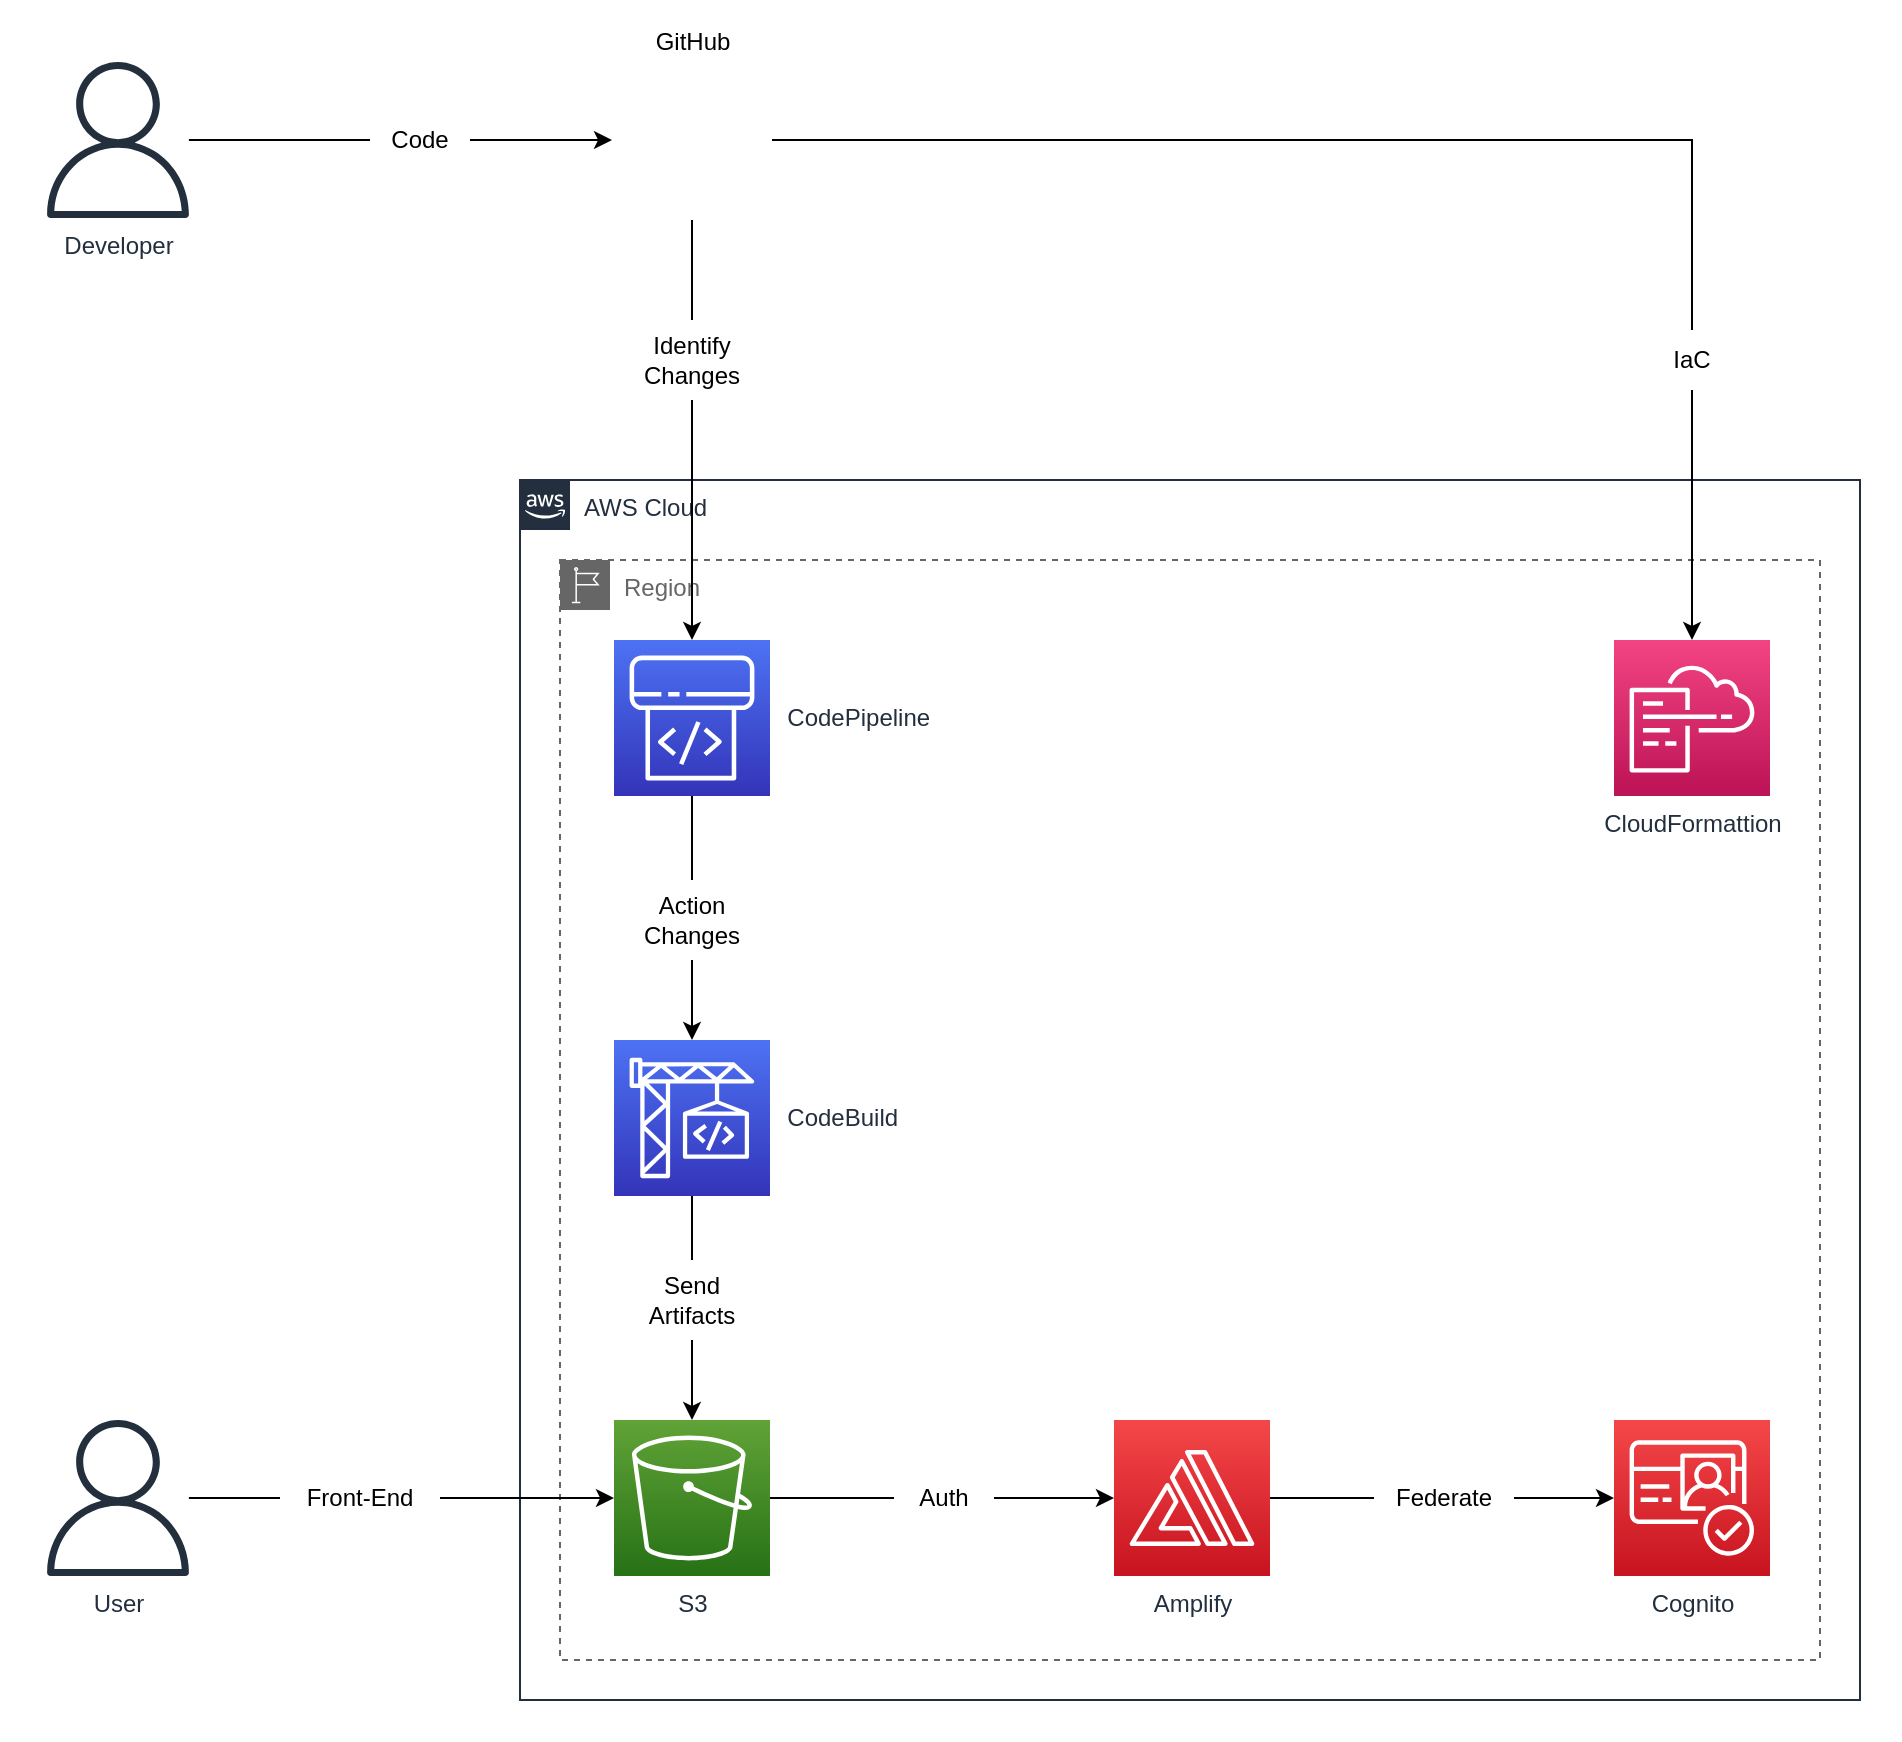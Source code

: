 <mxfile version="20.2.6" type="device"><diagram id="yLNLRNTF8_mk6kYjMjFM" name="Arquitetura"><mxGraphModel dx="2893" dy="1181" grid="1" gridSize="10" guides="1" tooltips="1" connect="1" arrows="1" fold="1" page="1" pageScale="1" pageWidth="827" pageHeight="1169" math="0" shadow="0"><root><mxCell id="0"/><mxCell id="1" parent="0"/><mxCell id="HYP2Ms5KBwDGztV3tekG-38" value="" style="rounded=0;whiteSpace=wrap;html=1;fontColor=#666666;strokeColor=none;" vertex="1" parent="1"><mxGeometry x="-10" y="60" width="950" height="870" as="geometry"/></mxCell><mxCell id="HYP2Ms5KBwDGztV3tekG-36" value="AWS Cloud" style="points=[[0,0],[0.25,0],[0.5,0],[0.75,0],[1,0],[1,0.25],[1,0.5],[1,0.75],[1,1],[0.75,1],[0.5,1],[0.25,1],[0,1],[0,0.75],[0,0.5],[0,0.25]];outlineConnect=0;gradientColor=none;html=1;whiteSpace=wrap;fontSize=12;fontStyle=0;container=1;pointerEvents=0;collapsible=0;recursiveResize=0;shape=mxgraph.aws4.group;grIcon=mxgraph.aws4.group_aws_cloud_alt;strokeColor=#232F3E;fillColor=none;verticalAlign=top;align=left;spacingLeft=30;fontColor=#232F3E;dashed=0;" vertex="1" parent="1"><mxGeometry x="250" y="300" width="670" height="610" as="geometry"/></mxCell><mxCell id="HYP2Ms5KBwDGztV3tekG-37" value="Region" style="sketch=0;outlineConnect=0;gradientColor=none;html=1;whiteSpace=wrap;fontSize=12;fontStyle=0;shape=mxgraph.aws4.group;grIcon=mxgraph.aws4.group_region;strokeColor=#666666;fillColor=none;verticalAlign=top;align=left;spacingLeft=30;fontColor=#666666;dashed=1;" vertex="1" parent="1"><mxGeometry x="270" y="340" width="630" height="550" as="geometry"/></mxCell><mxCell id="HYP2Ms5KBwDGztV3tekG-6" style="edgeStyle=orthogonalEdgeStyle;rounded=0;orthogonalLoop=1;jettySize=auto;html=1;entryX=0;entryY=0.5;entryDx=0;entryDy=0;entryPerimeter=0;startArrow=none;" edge="1" parent="1" source="HYP2Ms5KBwDGztV3tekG-7" target="HYP2Ms5KBwDGztV3tekG-3"><mxGeometry relative="1" as="geometry"/></mxCell><mxCell id="HYP2Ms5KBwDGztV3tekG-1" value="User" style="sketch=0;outlineConnect=0;fontColor=#232F3E;gradientColor=none;fillColor=#232F3D;strokeColor=none;dashed=0;verticalLabelPosition=bottom;verticalAlign=top;align=center;html=1;fontSize=12;fontStyle=0;aspect=fixed;pointerEvents=1;shape=mxgraph.aws4.user;" vertex="1" parent="1"><mxGeometry x="10" y="770" width="78" height="78" as="geometry"/></mxCell><mxCell id="HYP2Ms5KBwDGztV3tekG-12" style="edgeStyle=orthogonalEdgeStyle;rounded=0;orthogonalLoop=1;jettySize=auto;html=1;entryX=0;entryY=0.5;entryDx=0;entryDy=0;entryPerimeter=0;startArrow=none;" edge="1" parent="1" source="HYP2Ms5KBwDGztV3tekG-13" target="HYP2Ms5KBwDGztV3tekG-5"><mxGeometry relative="1" as="geometry"/></mxCell><mxCell id="HYP2Ms5KBwDGztV3tekG-2" value="Amplify" style="sketch=0;points=[[0,0,0],[0.25,0,0],[0.5,0,0],[0.75,0,0],[1,0,0],[0,1,0],[0.25,1,0],[0.5,1,0],[0.75,1,0],[1,1,0],[0,0.25,0],[0,0.5,0],[0,0.75,0],[1,0.25,0],[1,0.5,0],[1,0.75,0]];outlineConnect=0;fontColor=#232F3E;gradientColor=#F54749;gradientDirection=north;fillColor=#C7131F;strokeColor=#ffffff;dashed=0;verticalLabelPosition=bottom;verticalAlign=top;align=center;html=1;fontSize=12;fontStyle=0;aspect=fixed;shape=mxgraph.aws4.resourceIcon;resIcon=mxgraph.aws4.amplify;" vertex="1" parent="1"><mxGeometry x="547" y="770" width="78" height="78" as="geometry"/></mxCell><mxCell id="HYP2Ms5KBwDGztV3tekG-9" style="edgeStyle=orthogonalEdgeStyle;rounded=0;orthogonalLoop=1;jettySize=auto;html=1;entryX=0;entryY=0.5;entryDx=0;entryDy=0;entryPerimeter=0;startArrow=none;" edge="1" parent="1" source="HYP2Ms5KBwDGztV3tekG-10" target="HYP2Ms5KBwDGztV3tekG-2"><mxGeometry relative="1" as="geometry"/></mxCell><mxCell id="HYP2Ms5KBwDGztV3tekG-3" value="S3" style="sketch=0;points=[[0,0,0],[0.25,0,0],[0.5,0,0],[0.75,0,0],[1,0,0],[0,1,0],[0.25,1,0],[0.5,1,0],[0.75,1,0],[1,1,0],[0,0.25,0],[0,0.5,0],[0,0.75,0],[1,0.25,0],[1,0.5,0],[1,0.75,0]];outlineConnect=0;fontColor=#232F3E;gradientColor=#60A337;gradientDirection=north;fillColor=#277116;strokeColor=#ffffff;dashed=0;verticalLabelPosition=bottom;verticalAlign=top;align=center;html=1;fontSize=12;fontStyle=0;aspect=fixed;shape=mxgraph.aws4.resourceIcon;resIcon=mxgraph.aws4.s3;" vertex="1" parent="1"><mxGeometry x="297" y="770" width="78" height="78" as="geometry"/></mxCell><mxCell id="HYP2Ms5KBwDGztV3tekG-5" value="Cognito" style="sketch=0;points=[[0,0,0],[0.25,0,0],[0.5,0,0],[0.75,0,0],[1,0,0],[0,1,0],[0.25,1,0],[0.5,1,0],[0.75,1,0],[1,1,0],[0,0.25,0],[0,0.5,0],[0,0.75,0],[1,0.25,0],[1,0.5,0],[1,0.75,0]];outlineConnect=0;fontColor=#232F3E;gradientColor=#F54749;gradientDirection=north;fillColor=#C7131F;strokeColor=#ffffff;dashed=0;verticalLabelPosition=bottom;verticalAlign=top;align=center;html=1;fontSize=12;fontStyle=0;aspect=fixed;shape=mxgraph.aws4.resourceIcon;resIcon=mxgraph.aws4.cognito;" vertex="1" parent="1"><mxGeometry x="797" y="770" width="78" height="78" as="geometry"/></mxCell><mxCell id="HYP2Ms5KBwDGztV3tekG-7" value="Front-End" style="text;html=1;strokeColor=none;fillColor=none;align=center;verticalAlign=middle;whiteSpace=wrap;rounded=0;" vertex="1" parent="1"><mxGeometry x="130" y="794" width="80" height="30" as="geometry"/></mxCell><mxCell id="HYP2Ms5KBwDGztV3tekG-8" value="" style="edgeStyle=orthogonalEdgeStyle;rounded=0;orthogonalLoop=1;jettySize=auto;html=1;entryX=0;entryY=0.5;entryDx=0;entryDy=0;entryPerimeter=0;endArrow=none;" edge="1" parent="1" source="HYP2Ms5KBwDGztV3tekG-1" target="HYP2Ms5KBwDGztV3tekG-7"><mxGeometry relative="1" as="geometry"><mxPoint x="114.455" y="809" as="sourcePoint"/><mxPoint x="290" y="809" as="targetPoint"/></mxGeometry></mxCell><mxCell id="HYP2Ms5KBwDGztV3tekG-10" value="Auth" style="text;html=1;strokeColor=none;fillColor=none;align=center;verticalAlign=middle;whiteSpace=wrap;rounded=0;" vertex="1" parent="1"><mxGeometry x="437" y="794" width="50" height="30" as="geometry"/></mxCell><mxCell id="HYP2Ms5KBwDGztV3tekG-11" value="" style="edgeStyle=orthogonalEdgeStyle;rounded=0;orthogonalLoop=1;jettySize=auto;html=1;entryX=0;entryY=0.5;entryDx=0;entryDy=0;entryPerimeter=0;endArrow=none;" edge="1" parent="1" source="HYP2Ms5KBwDGztV3tekG-3" target="HYP2Ms5KBwDGztV3tekG-10"><mxGeometry relative="1" as="geometry"><mxPoint x="368" y="809" as="sourcePoint"/><mxPoint x="540" y="809" as="targetPoint"/></mxGeometry></mxCell><mxCell id="HYP2Ms5KBwDGztV3tekG-13" value="Federate" style="text;html=1;strokeColor=none;fillColor=none;align=center;verticalAlign=middle;whiteSpace=wrap;rounded=0;" vertex="1" parent="1"><mxGeometry x="677" y="794" width="70" height="30" as="geometry"/></mxCell><mxCell id="HYP2Ms5KBwDGztV3tekG-14" value="" style="edgeStyle=orthogonalEdgeStyle;rounded=0;orthogonalLoop=1;jettySize=auto;html=1;entryX=0;entryY=0.5;entryDx=0;entryDy=0;entryPerimeter=0;endArrow=none;" edge="1" parent="1" source="HYP2Ms5KBwDGztV3tekG-2" target="HYP2Ms5KBwDGztV3tekG-13"><mxGeometry relative="1" as="geometry"><mxPoint x="618" y="809" as="sourcePoint"/><mxPoint x="790" y="809" as="targetPoint"/></mxGeometry></mxCell><mxCell id="HYP2Ms5KBwDGztV3tekG-17" style="edgeStyle=orthogonalEdgeStyle;rounded=0;orthogonalLoop=1;jettySize=auto;html=1;entryX=0;entryY=0.5;entryDx=0;entryDy=0;startArrow=none;" edge="1" parent="1" source="HYP2Ms5KBwDGztV3tekG-18" target="HYP2Ms5KBwDGztV3tekG-16"><mxGeometry relative="1" as="geometry"/></mxCell><mxCell id="HYP2Ms5KBwDGztV3tekG-15" value="Developer" style="sketch=0;outlineConnect=0;fontColor=#232F3E;gradientColor=none;fillColor=#232F3D;strokeColor=none;dashed=0;verticalLabelPosition=bottom;verticalAlign=top;align=center;html=1;fontSize=12;fontStyle=0;aspect=fixed;pointerEvents=1;shape=mxgraph.aws4.user;" vertex="1" parent="1"><mxGeometry x="10" y="91" width="78" height="78" as="geometry"/></mxCell><mxCell id="HYP2Ms5KBwDGztV3tekG-22" style="edgeStyle=orthogonalEdgeStyle;rounded=0;orthogonalLoop=1;jettySize=auto;html=1;entryX=0.5;entryY=0;entryDx=0;entryDy=0;entryPerimeter=0;startArrow=none;" edge="1" parent="1" source="HYP2Ms5KBwDGztV3tekG-23" target="HYP2Ms5KBwDGztV3tekG-21"><mxGeometry relative="1" as="geometry"/></mxCell><mxCell id="HYP2Ms5KBwDGztV3tekG-32" style="edgeStyle=orthogonalEdgeStyle;rounded=0;orthogonalLoop=1;jettySize=auto;html=1;entryX=0.5;entryY=0;entryDx=0;entryDy=0;entryPerimeter=0;startArrow=none;" edge="1" parent="1" source="HYP2Ms5KBwDGztV3tekG-33" target="HYP2Ms5KBwDGztV3tekG-31"><mxGeometry relative="1" as="geometry"/></mxCell><mxCell id="HYP2Ms5KBwDGztV3tekG-16" value="GitHub" style="shape=image;html=1;verticalAlign=bottom;verticalLabelPosition=top;labelBackgroundColor=#ffffff;imageAspect=0;aspect=fixed;image=https://cdn1.iconfinder.com/data/icons/ionicons-fill-vol-2/512/logo-github-128.png;labelPosition=center;align=center;" vertex="1" parent="1"><mxGeometry x="296" y="90" width="80" height="80" as="geometry"/></mxCell><mxCell id="HYP2Ms5KBwDGztV3tekG-18" value="Code" style="text;html=1;strokeColor=none;fillColor=none;align=center;verticalAlign=middle;whiteSpace=wrap;rounded=0;" vertex="1" parent="1"><mxGeometry x="175" y="115" width="50" height="30" as="geometry"/></mxCell><mxCell id="HYP2Ms5KBwDGztV3tekG-19" value="" style="edgeStyle=orthogonalEdgeStyle;rounded=0;orthogonalLoop=1;jettySize=auto;html=1;entryX=0;entryY=0.5;entryDx=0;entryDy=0;endArrow=none;" edge="1" parent="1" source="HYP2Ms5KBwDGztV3tekG-15" target="HYP2Ms5KBwDGztV3tekG-18"><mxGeometry relative="1" as="geometry"><mxPoint x="114.455" y="209" as="sourcePoint"/><mxPoint x="289" y="209" as="targetPoint"/></mxGeometry></mxCell><mxCell id="HYP2Ms5KBwDGztV3tekG-26" style="edgeStyle=orthogonalEdgeStyle;rounded=0;orthogonalLoop=1;jettySize=auto;html=1;entryX=0.5;entryY=0;entryDx=0;entryDy=0;entryPerimeter=0;startArrow=none;" edge="1" parent="1" source="HYP2Ms5KBwDGztV3tekG-29" target="HYP2Ms5KBwDGztV3tekG-3"><mxGeometry relative="1" as="geometry"/></mxCell><mxCell id="HYP2Ms5KBwDGztV3tekG-20" value="&amp;nbsp; CodeBuild" style="sketch=0;points=[[0,0,0],[0.25,0,0],[0.5,0,0],[0.75,0,0],[1,0,0],[0,1,0],[0.25,1,0],[0.5,1,0],[0.75,1,0],[1,1,0],[0,0.25,0],[0,0.5,0],[0,0.75,0],[1,0.25,0],[1,0.5,0],[1,0.75,0]];outlineConnect=0;fontColor=#232F3E;gradientColor=#4D72F3;gradientDirection=north;fillColor=#3334B9;strokeColor=#ffffff;dashed=0;verticalLabelPosition=middle;verticalAlign=middle;align=left;html=1;fontSize=12;fontStyle=0;aspect=fixed;shape=mxgraph.aws4.resourceIcon;resIcon=mxgraph.aws4.codebuild;labelPosition=right;" vertex="1" parent="1"><mxGeometry x="297" y="580" width="78" height="78" as="geometry"/></mxCell><mxCell id="HYP2Ms5KBwDGztV3tekG-25" style="edgeStyle=orthogonalEdgeStyle;rounded=0;orthogonalLoop=1;jettySize=auto;html=1;entryX=0.5;entryY=0;entryDx=0;entryDy=0;entryPerimeter=0;startArrow=none;" edge="1" parent="1" source="HYP2Ms5KBwDGztV3tekG-27" target="HYP2Ms5KBwDGztV3tekG-20"><mxGeometry relative="1" as="geometry"/></mxCell><mxCell id="HYP2Ms5KBwDGztV3tekG-21" value="&amp;nbsp; CodePipeline" style="sketch=0;points=[[0,0,0],[0.25,0,0],[0.5,0,0],[0.75,0,0],[1,0,0],[0,1,0],[0.25,1,0],[0.5,1,0],[0.75,1,0],[1,1,0],[0,0.25,0],[0,0.5,0],[0,0.75,0],[1,0.25,0],[1,0.5,0],[1,0.75,0]];outlineConnect=0;fontColor=#232F3E;gradientColor=#4D72F3;gradientDirection=north;fillColor=#3334B9;strokeColor=#ffffff;dashed=0;verticalLabelPosition=middle;verticalAlign=middle;align=left;html=1;fontSize=12;fontStyle=0;aspect=fixed;shape=mxgraph.aws4.resourceIcon;resIcon=mxgraph.aws4.codepipeline;labelPosition=right;" vertex="1" parent="1"><mxGeometry x="297" y="380" width="78" height="78" as="geometry"/></mxCell><mxCell id="HYP2Ms5KBwDGztV3tekG-23" value="Identify Changes" style="text;html=1;strokeColor=none;fillColor=none;align=center;verticalAlign=middle;whiteSpace=wrap;rounded=0;" vertex="1" parent="1"><mxGeometry x="311" y="220" width="50" height="40" as="geometry"/></mxCell><mxCell id="HYP2Ms5KBwDGztV3tekG-24" value="" style="edgeStyle=orthogonalEdgeStyle;rounded=0;orthogonalLoop=1;jettySize=auto;html=1;entryX=0.5;entryY=0;entryDx=0;entryDy=0;entryPerimeter=0;endArrow=none;" edge="1" parent="1" source="HYP2Ms5KBwDGztV3tekG-16" target="HYP2Ms5KBwDGztV3tekG-23"><mxGeometry relative="1" as="geometry"><mxPoint x="329" y="249" as="sourcePoint"/><mxPoint x="329" y="350" as="targetPoint"/></mxGeometry></mxCell><mxCell id="HYP2Ms5KBwDGztV3tekG-27" value="Action Changes" style="text;html=1;strokeColor=none;fillColor=none;align=center;verticalAlign=middle;whiteSpace=wrap;rounded=0;" vertex="1" parent="1"><mxGeometry x="311" y="500" width="50" height="40" as="geometry"/></mxCell><mxCell id="HYP2Ms5KBwDGztV3tekG-28" value="" style="edgeStyle=orthogonalEdgeStyle;rounded=0;orthogonalLoop=1;jettySize=auto;html=1;entryX=0.5;entryY=0;entryDx=0;entryDy=0;entryPerimeter=0;endArrow=none;" edge="1" parent="1" source="HYP2Ms5KBwDGztV3tekG-21" target="HYP2Ms5KBwDGztV3tekG-27"><mxGeometry relative="1" as="geometry"><mxPoint x="329" y="458" as="sourcePoint"/><mxPoint x="329" y="580" as="targetPoint"/></mxGeometry></mxCell><mxCell id="HYP2Ms5KBwDGztV3tekG-29" value="Send Artifacts" style="text;html=1;strokeColor=none;fillColor=none;align=center;verticalAlign=middle;whiteSpace=wrap;rounded=0;" vertex="1" parent="1"><mxGeometry x="311" y="690" width="50" height="40" as="geometry"/></mxCell><mxCell id="HYP2Ms5KBwDGztV3tekG-30" value="" style="edgeStyle=orthogonalEdgeStyle;rounded=0;orthogonalLoop=1;jettySize=auto;html=1;entryX=0.5;entryY=0;entryDx=0;entryDy=0;entryPerimeter=0;endArrow=none;" edge="1" parent="1" source="HYP2Ms5KBwDGztV3tekG-20" target="HYP2Ms5KBwDGztV3tekG-29"><mxGeometry relative="1" as="geometry"><mxPoint x="329" y="658" as="sourcePoint"/><mxPoint x="329" y="770" as="targetPoint"/></mxGeometry></mxCell><mxCell id="HYP2Ms5KBwDGztV3tekG-31" value="CloudFormattion&lt;br&gt;" style="sketch=0;points=[[0,0,0],[0.25,0,0],[0.5,0,0],[0.75,0,0],[1,0,0],[0,1,0],[0.25,1,0],[0.5,1,0],[0.75,1,0],[1,1,0],[0,0.25,0],[0,0.5,0],[0,0.75,0],[1,0.25,0],[1,0.5,0],[1,0.75,0]];points=[[0,0,0],[0.25,0,0],[0.5,0,0],[0.75,0,0],[1,0,0],[0,1,0],[0.25,1,0],[0.5,1,0],[0.75,1,0],[1,1,0],[0,0.25,0],[0,0.5,0],[0,0.75,0],[1,0.25,0],[1,0.5,0],[1,0.75,0]];outlineConnect=0;fontColor=#232F3E;gradientColor=#F34482;gradientDirection=north;fillColor=#BC1356;strokeColor=#ffffff;dashed=0;verticalLabelPosition=bottom;verticalAlign=top;align=center;html=1;fontSize=12;fontStyle=0;aspect=fixed;shape=mxgraph.aws4.resourceIcon;resIcon=mxgraph.aws4.cloudformation;" vertex="1" parent="1"><mxGeometry x="797" y="380" width="78" height="78" as="geometry"/></mxCell><mxCell id="HYP2Ms5KBwDGztV3tekG-33" value="IaC" style="text;html=1;strokeColor=none;fillColor=none;align=center;verticalAlign=middle;whiteSpace=wrap;rounded=0;" vertex="1" parent="1"><mxGeometry x="811" y="225" width="50" height="30" as="geometry"/></mxCell><mxCell id="HYP2Ms5KBwDGztV3tekG-34" value="" style="edgeStyle=orthogonalEdgeStyle;rounded=0;orthogonalLoop=1;jettySize=auto;html=1;entryX=0.5;entryY=0;entryDx=0;entryDy=0;entryPerimeter=0;endArrow=none;" edge="1" parent="1" source="HYP2Ms5KBwDGztV3tekG-16" target="HYP2Ms5KBwDGztV3tekG-33"><mxGeometry relative="1" as="geometry"><mxPoint x="369" y="209" as="sourcePoint"/><mxPoint x="829" y="380" as="targetPoint"/></mxGeometry></mxCell></root></mxGraphModel></diagram></mxfile>